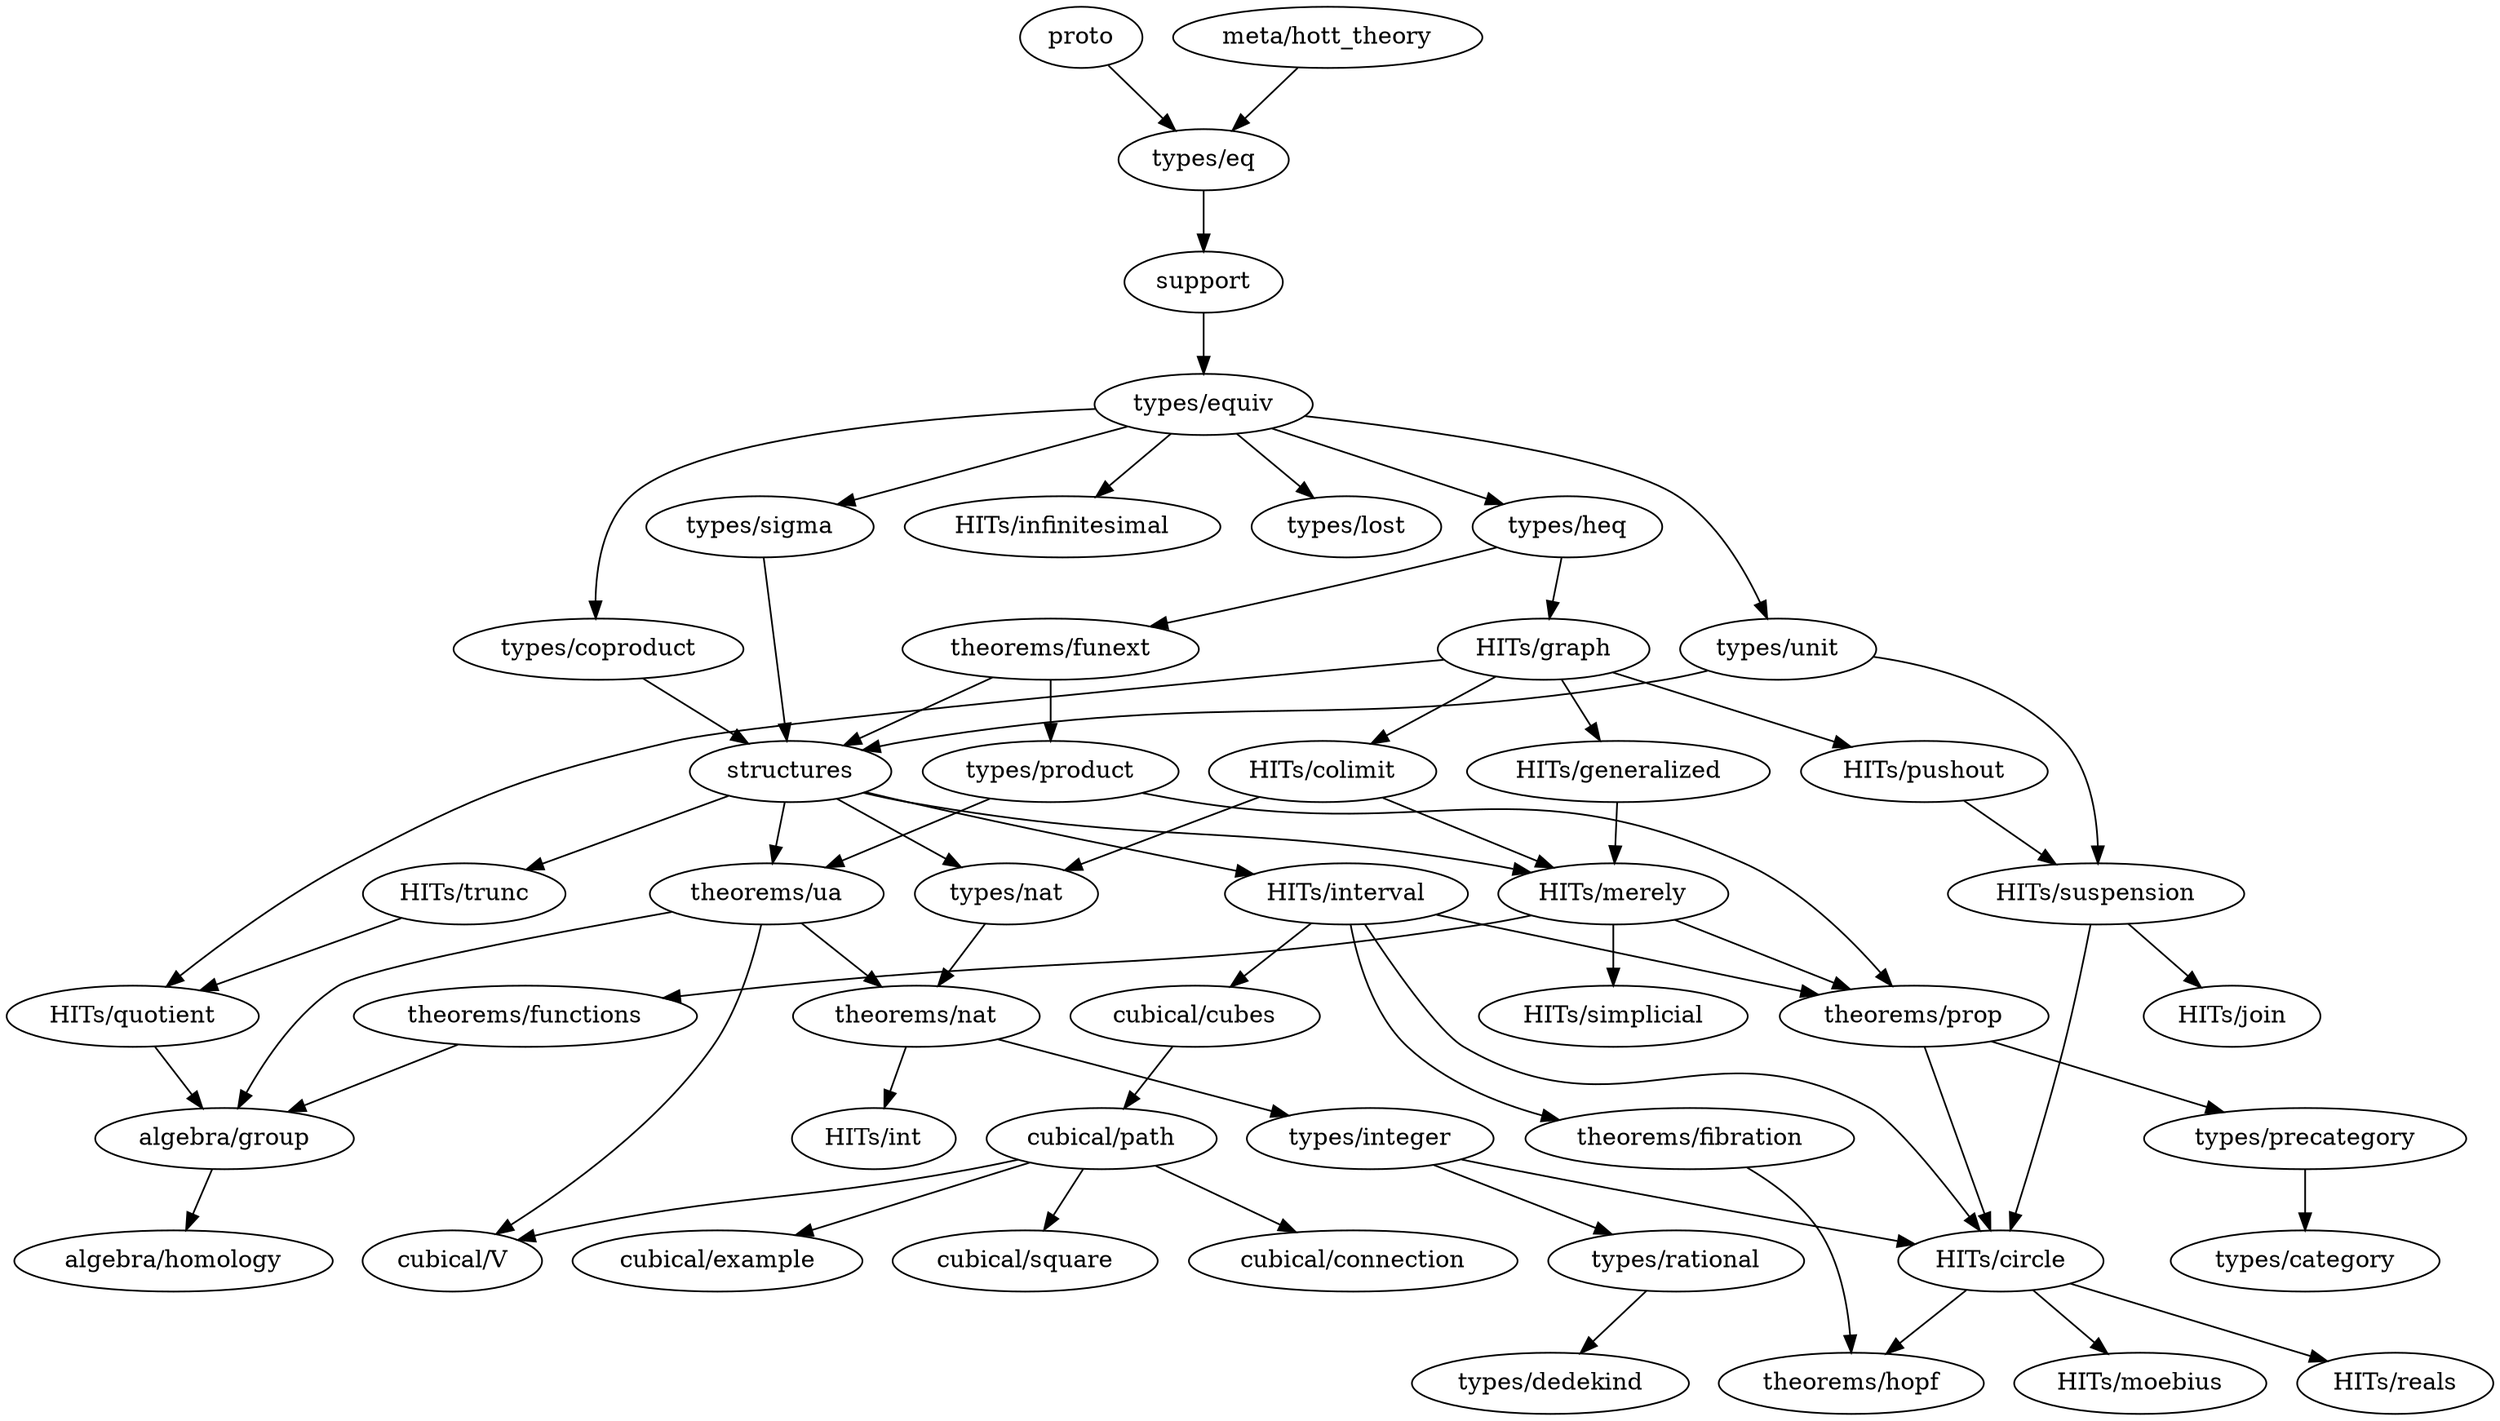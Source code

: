digraph dependency_map {
  proto -> "types/eq"
  "meta/hott_theory" -> "types/eq"
  support -> "types/equiv"
  structures -> {
    "HITs/interval",
    "HITs/merely",
    "HITs/trunc",
    "types/nat",
    "theorems/ua"
  }

  subgraph algebra {
    "algebra/group" -> { "algebra/homology" }
    "algebra/homology"
  }

  subgraph types {
    "types/category"
    "types/coproduct" -> { structures }
    "types/dedekind"
    "types/eq" -> { support }
    "types/equiv" -> {
      "types/heq",
      "HITs/infinitesimal",
      "types/coproduct",
      "types/lost",
      "types/unit",
      "types/sigma"
    }
    "types/heq" -> {
      "HITs/graph", "theorems/funext"
    }
    "types/integer" -> {
      "HITs/circle",
      "types/rational"
    }
    "types/lost"
    "types/nat" -> { "theorems/nat" }
    "types/precategory" -> { "types/category" }
    "types/product" -> { "theorems/prop", "theorems/ua" }
    "types/rational" -> { "types/dedekind" }
    "types/sigma" -> { structures }
    "types/unit" -> { structures, "HITs/suspension" }
  }

  subgraph HITs {
    "HITs/circle" -> { "theorems/hopf", "HITs/moebius", "HITs/reals" }
    "HITs/colimit" -> { "HITs/merely", "types/nat" }
    "HITs/generalized" -> "HITs/merely"
    "HITs/graph" -> {
      "HITs/colimit",
      "HITs/generalized",
      "HITs/pushout",
      "HITs/quotient"
    }
    "HITs/infinitesimal"
    "HITs/interval" -> {
      "cubical/cubes"
      "HITs/circle",
      "theorems/prop",
      "theorems/fibration"
    }
    "HITs/join"
    "HITs/merely" -> {
      "theorems/prop",
      "HITs/simplicial",
      "theorems/functions"
    }
    "HITs/moebius"
    "HITs/pushout" -> {
      "HITs/suspension"
    }
    "HITs/quotient" -> { "algebra/group" }
    "HITs/reals"
    "HITs/simplicial"
    "HITs/suspension" -> { "HITs/circle", "HITs/join" }
    "HITs/trunc" -> { "HITs/quotient" }
  }

  subgraph cubical {
    "cubical/connection"
    "cubical/cubes" -> "cubical/path"
    "cubical/example"
    "cubical/path" -> {
      "cubical/square",
      "cubical/example",
      "cubical/V",
      "cubical/connection"
    }
    "cubical/square"
    "cubical/V"
  }

  subgraph theorems {
    "theorems/fibration" -> { "theorems/hopf" }
    "theorems/functions" -> { "algebra/group" }
    "theorems/funext" -> { structures, "types/product" }
    "theorems/hopf"
    "theorems/nat" -> { "HITs/int", "types/integer" }
    "theorems/prop" -> { "HITs/circle", "types/precategory" }
    "theorems/ua" -> { "algebra/group", "theorems/nat", "cubical/V" }
  }
}